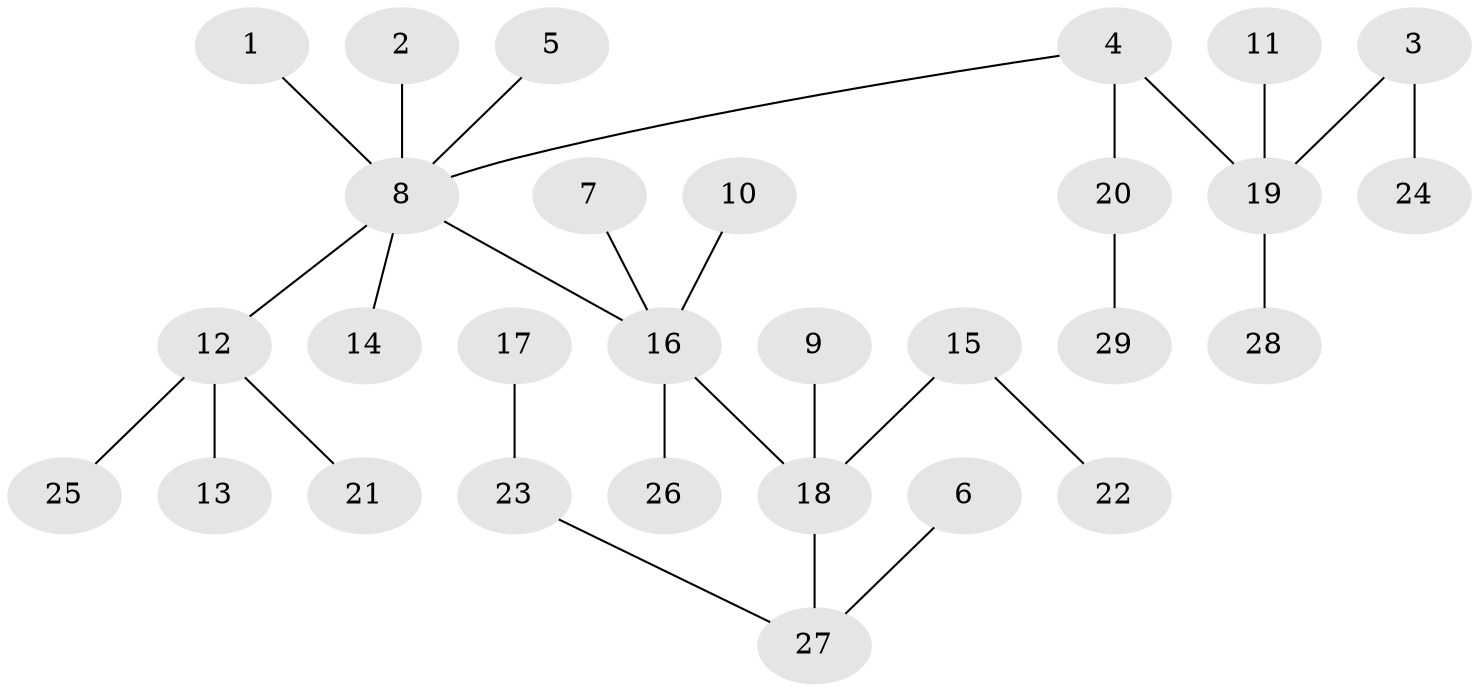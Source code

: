 // original degree distribution, {5: 0.07017543859649122, 4: 0.05263157894736842, 2: 0.38596491228070173, 3: 0.07017543859649122, 1: 0.42105263157894735}
// Generated by graph-tools (version 1.1) at 2025/50/03/09/25 03:50:23]
// undirected, 29 vertices, 28 edges
graph export_dot {
graph [start="1"]
  node [color=gray90,style=filled];
  1;
  2;
  3;
  4;
  5;
  6;
  7;
  8;
  9;
  10;
  11;
  12;
  13;
  14;
  15;
  16;
  17;
  18;
  19;
  20;
  21;
  22;
  23;
  24;
  25;
  26;
  27;
  28;
  29;
  1 -- 8 [weight=1.0];
  2 -- 8 [weight=1.0];
  3 -- 19 [weight=1.0];
  3 -- 24 [weight=1.0];
  4 -- 8 [weight=1.0];
  4 -- 19 [weight=1.0];
  4 -- 20 [weight=1.0];
  5 -- 8 [weight=1.0];
  6 -- 27 [weight=1.0];
  7 -- 16 [weight=1.0];
  8 -- 12 [weight=1.0];
  8 -- 14 [weight=1.0];
  8 -- 16 [weight=1.0];
  9 -- 18 [weight=1.0];
  10 -- 16 [weight=1.0];
  11 -- 19 [weight=1.0];
  12 -- 13 [weight=1.0];
  12 -- 21 [weight=1.0];
  12 -- 25 [weight=1.0];
  15 -- 18 [weight=1.0];
  15 -- 22 [weight=1.0];
  16 -- 18 [weight=1.0];
  16 -- 26 [weight=1.0];
  17 -- 23 [weight=1.0];
  18 -- 27 [weight=1.0];
  19 -- 28 [weight=1.0];
  20 -- 29 [weight=1.0];
  23 -- 27 [weight=1.0];
}
